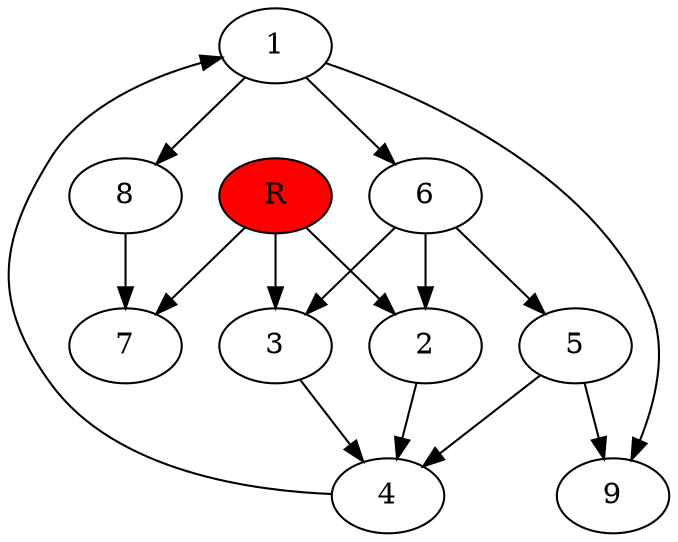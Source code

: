 digraph prb20828 {
	1
	2
	3
	4
	5
	6
	7
	8
	R [fillcolor="#ff0000" style=filled]
	1 -> 6
	1 -> 8
	1 -> 9
	2 -> 4
	3 -> 4
	4 -> 1
	5 -> 4
	5 -> 9
	6 -> 2
	6 -> 3
	6 -> 5
	8 -> 7
	R -> 2
	R -> 3
	R -> 7
}
